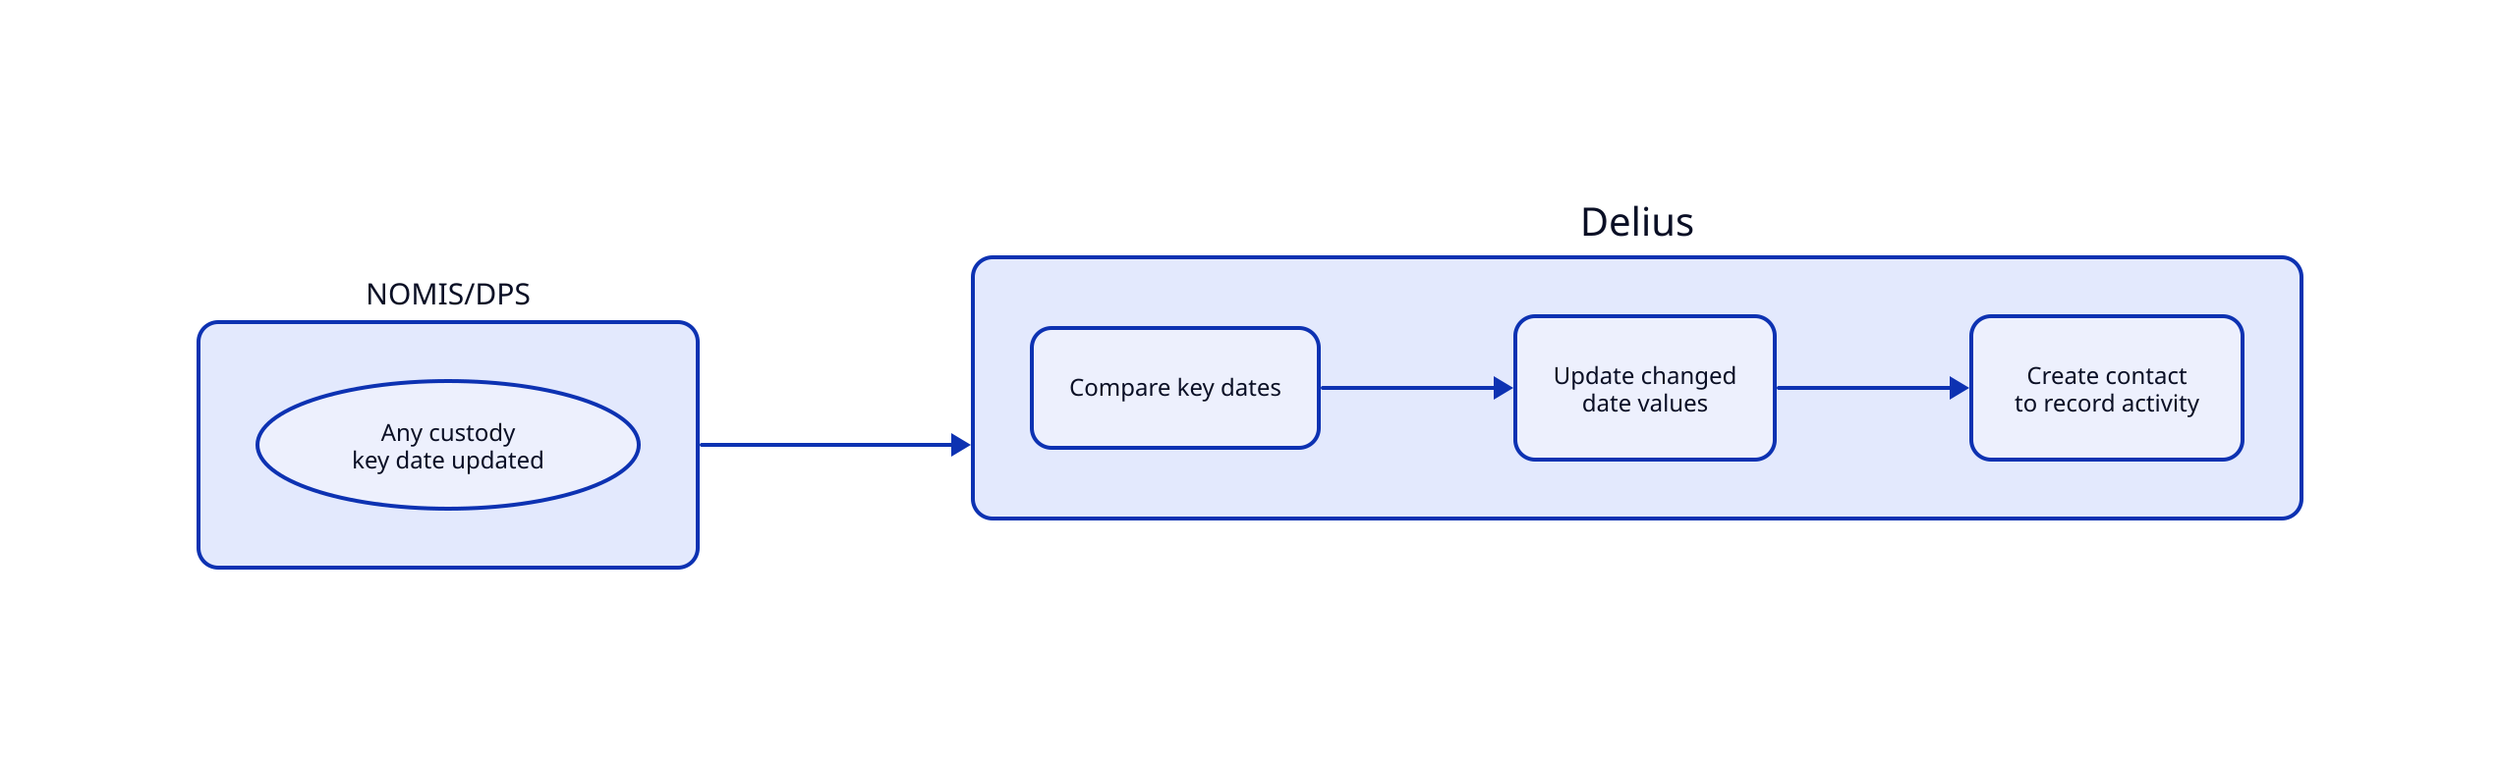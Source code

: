 # Custody Key Dates Workflow: Update Delius Key Dates

direction: right

style {
  fill: "#ffffff"
}

# What triggers the workflow?
nomis: NOMIS/DPS {
     style.font-size: 15
     nomis_key_dates: Any custody\nkey date updated {
         shape: oval
     }
}

# What happens in Delius?
delius: Delius {
    style {
        font-size: 20
    }

    d_key_date_comparison: Compare key dates
    d_key_date_update: Update changed\ndate values
    d_contact: Create contact\nto record activity

    d_key_date_comparison -> d_key_date_update -> d_contact
}

nomis -> delius

*.style.border-radius: 10
*.*.style.border-radius: 10
*.*.style.stroke-width: 2
*.*.style.font-size: 12
